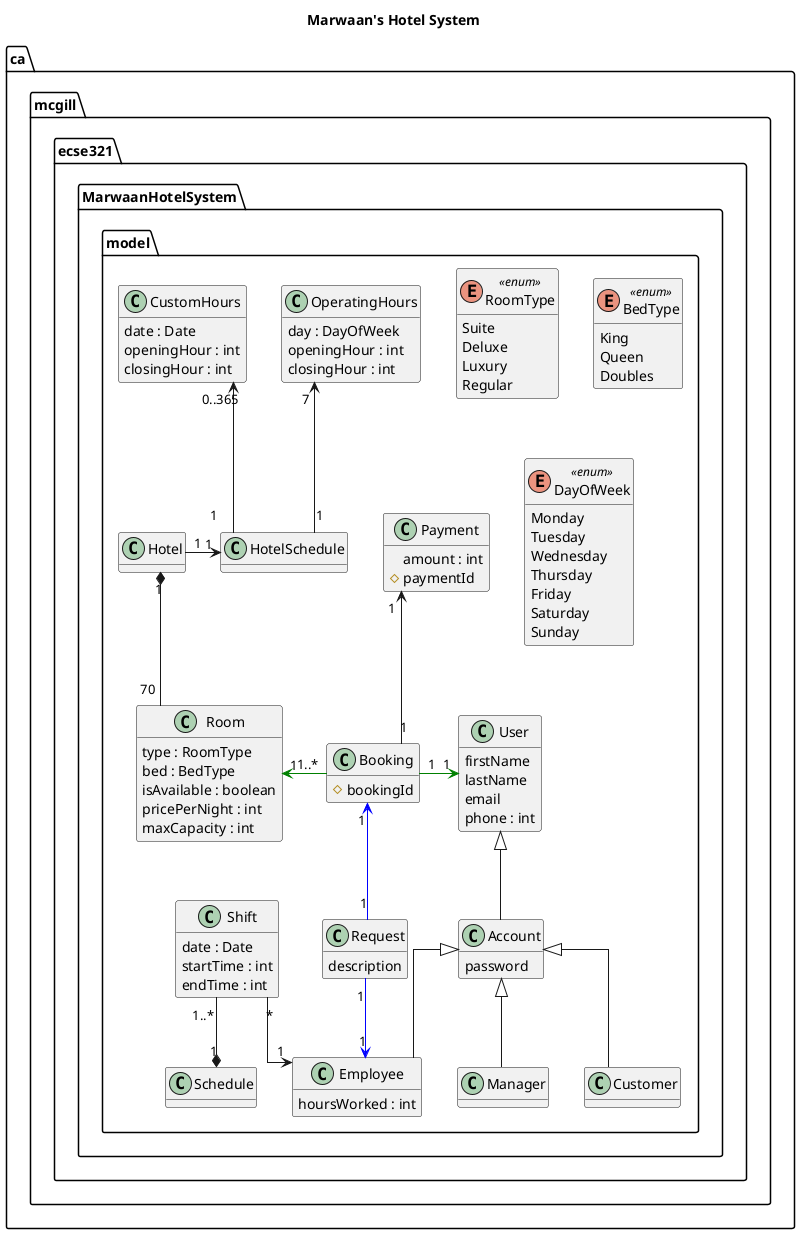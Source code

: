 @startuml MHS
title Marwaan's Hotel System
skinparam linetype ortho
hide methods
top to bottom direction

package ca.mcgill.ecse321.MarwaanHotelSystem.model {
    Class User {
        firstName
        lastName
        email
        phone : int
    }

    Class Account {
        password
    }

    Class Employee {
        hoursWorked : int
    }

    Class Manager {
    }

    Class Customer {
    }

    ' Associations of users
    User    <|-- Account
    Account <|-- Employee
    Account <|-- Customer
    Account <|-- Manager

    ' Employees and their shifts/schedule
    Class Shift {
        date : Date
        startTime : int
        endTime : int
    }

    Shift "*" -down-> "1" Employee

    Class Schedule

    Shift "1..*" -down-* "1" Schedule

    ' Room, Booking, Request, Payment
    Class Room {
        type : RoomType
        bed : BedType
        isAvailable : boolean
        pricePerNight : int
        maxCapacity : int
    }

    Room "70" -up-* "1" Hotel

    Class Booking {
        # bookingId
    }

    Booking "1..*" -left[#green]-> "1" Room
    Booking "1" -right[#green]-> "1" User

    Class Request {
        description
    }

    Request "1" -down[#blue]-> "1" Employee
    Request "1" -up[#blue]-> "1" Booking

    Class Payment {
        amount : int
        # paymentId
    }

    Booking "1" -up-> "1" Payment

    ' Hotel, Hotel Hours of Operations

    Class Hotel 

    Class HotelSchedule 

    Hotel "1" -left-> "1" HotelSchedule

    Class OperatingHours {
        day : DayOfWeek
        openingHour : int
        closingHour : int
    }

    Class CustomHours {
        date : Date
        openingHour : int
        closingHour : int
    }


    HotelSchedule "1" -up-> "0..365" CustomHours
    HotelSchedule "1" -up-> "7" OperatingHours

        enum RoomType <<enum>> {
            Suite
            Deluxe
            Luxury
            Regular
        }

        enum BedType <<enum>> {
            King
            Queen
            Doubles
        }
        enum DayOfWeek <<enum>> {
            Monday
            Tuesday
            Wednesday
            Thursday
            Friday
            Saturday
            Sunday
        }
    

}
@enduml